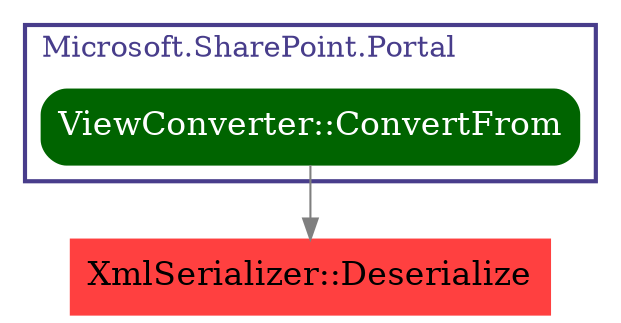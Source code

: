 digraph G {
node [fontsize = 16];
0 [label="XmlSerializer::Deserialize", shape="box", style="filled", fillcolor="brown1", color="brown1"];
subgraph cluster_0 {
label="Microsoft.SharePoint.Portal";
color=darkslateblue;
fontcolor=darkslateblue;
penwidth=2;
labeljust=l;
1 [label="ViewConverter::ConvertFrom", shape="box", style="filled, rounded", fillcolor="darkgreen", color="darkgreen", fontcolor="white"];
}
1 -> 0 [color="gray50"];
}
